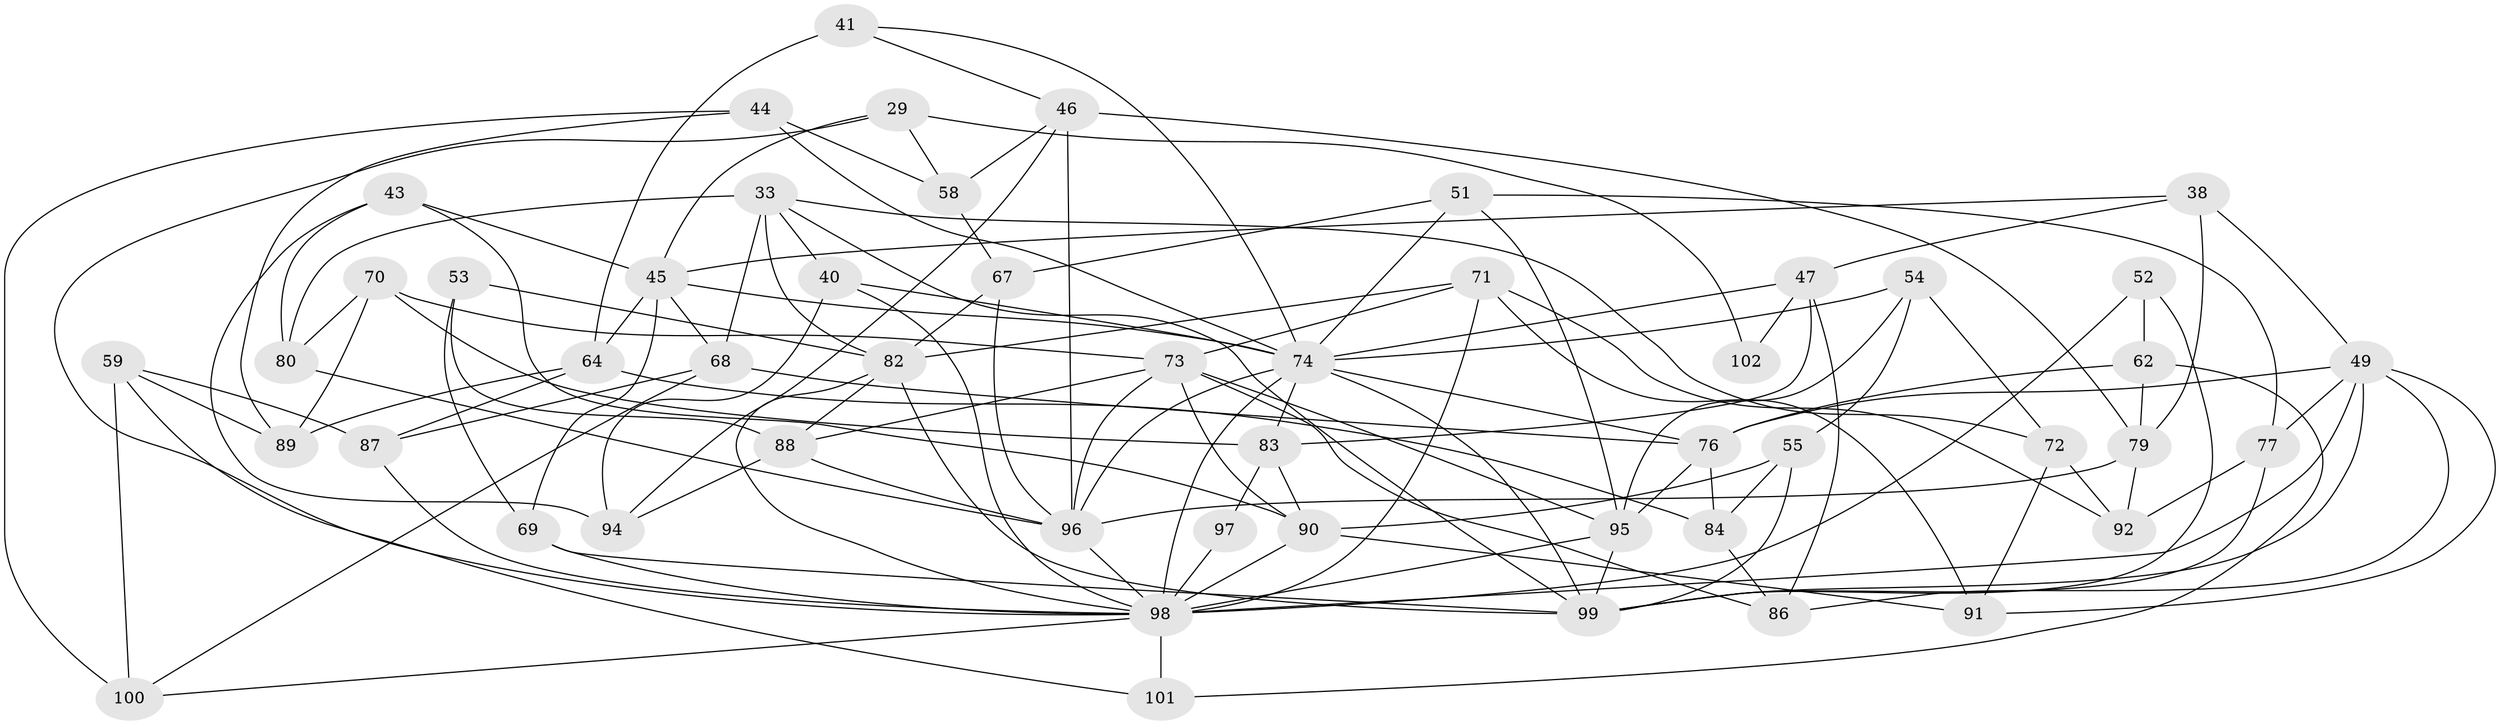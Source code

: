 // original degree distribution, {4: 1.0}
// Generated by graph-tools (version 1.1) at 2025/02/03/04/25 22:02:08]
// undirected, 51 vertices, 126 edges
graph export_dot {
graph [start="1"]
  node [color=gray90,style=filled];
  29 [super="+22"];
  33 [super="+17"];
  38;
  40 [super="+27"];
  41;
  43;
  44;
  45 [super="+31+37"];
  46 [super="+20"];
  47 [super="+39"];
  49 [super="+8+18"];
  51;
  52;
  53;
  54;
  55;
  58;
  59;
  62;
  64 [super="+12"];
  67;
  68 [super="+50"];
  69;
  70;
  71 [super="+56"];
  72;
  73 [super="+1+2+42"];
  74 [super="+48+60"];
  76 [super="+30"];
  77 [super="+36"];
  79 [super="+78"];
  80;
  82 [super="+24+61"];
  83 [super="+34"];
  84;
  86;
  87;
  88 [super="+14"];
  89;
  90 [super="+25"];
  91;
  92;
  94;
  95 [super="+57"];
  96 [super="+75+81"];
  97;
  98 [super="+19+93+65"];
  99 [super="+66+85"];
  100;
  101;
  102;
  29 -- 102 [weight=2];
  29 -- 45 [weight=2];
  29 -- 58;
  29 -- 98;
  33 -- 72;
  33 -- 80;
  33 -- 82 [weight=2];
  33 -- 68 [weight=2];
  33 -- 40;
  33 -- 99;
  38 -- 79;
  38 -- 47;
  38 -- 49;
  38 -- 45;
  40 -- 74;
  40 -- 98 [weight=3];
  40 -- 94;
  41 -- 46;
  41 -- 64 [weight=2];
  41 -- 74;
  43 -- 94;
  43 -- 80;
  43 -- 90;
  43 -- 45;
  44 -- 89;
  44 -- 58;
  44 -- 100;
  44 -- 74;
  45 -- 69;
  45 -- 64;
  45 -- 74;
  45 -- 68;
  46 -- 79 [weight=2];
  46 -- 94;
  46 -- 58;
  46 -- 96;
  47 -- 83;
  47 -- 102 [weight=2];
  47 -- 86;
  47 -- 74;
  49 -- 91;
  49 -- 86;
  49 -- 99;
  49 -- 77 [weight=2];
  49 -- 98;
  49 -- 76;
  51 -- 74;
  51 -- 67;
  51 -- 77;
  51 -- 95;
  52 -- 62;
  52 -- 98 [weight=2];
  52 -- 99;
  53 -- 69;
  53 -- 82;
  53 -- 88 [weight=2];
  54 -- 72;
  54 -- 95;
  54 -- 55;
  54 -- 74;
  55 -- 84;
  55 -- 90;
  55 -- 99;
  58 -- 67;
  59 -- 100;
  59 -- 101;
  59 -- 89;
  59 -- 87;
  62 -- 76;
  62 -- 101;
  62 -- 79;
  64 -- 89;
  64 -- 84;
  64 -- 87;
  67 -- 96;
  67 -- 82;
  68 -- 100;
  68 -- 87;
  68 -- 76;
  69 -- 98;
  69 -- 99;
  70 -- 80;
  70 -- 83;
  70 -- 89;
  70 -- 73;
  71 -- 92;
  71 -- 73;
  71 -- 98 [weight=2];
  71 -- 82;
  71 -- 91;
  72 -- 92;
  72 -- 91;
  73 -- 88;
  73 -- 96 [weight=2];
  73 -- 90 [weight=2];
  73 -- 95 [weight=2];
  73 -- 86;
  74 -- 96;
  74 -- 98 [weight=2];
  74 -- 99 [weight=2];
  74 -- 83;
  74 -- 76;
  76 -- 84;
  76 -- 95;
  77 -- 92;
  77 -- 99 [weight=2];
  79 -- 92;
  79 -- 96;
  80 -- 96;
  82 -- 88;
  82 -- 99 [weight=3];
  82 -- 98;
  83 -- 97 [weight=2];
  83 -- 90;
  84 -- 86;
  87 -- 98;
  88 -- 94;
  88 -- 96;
  90 -- 91;
  90 -- 98 [weight=2];
  95 -- 98;
  95 -- 99 [weight=2];
  96 -- 98 [weight=2];
  97 -- 98 [weight=2];
  98 -- 100;
  98 -- 101 [weight=2];
}
